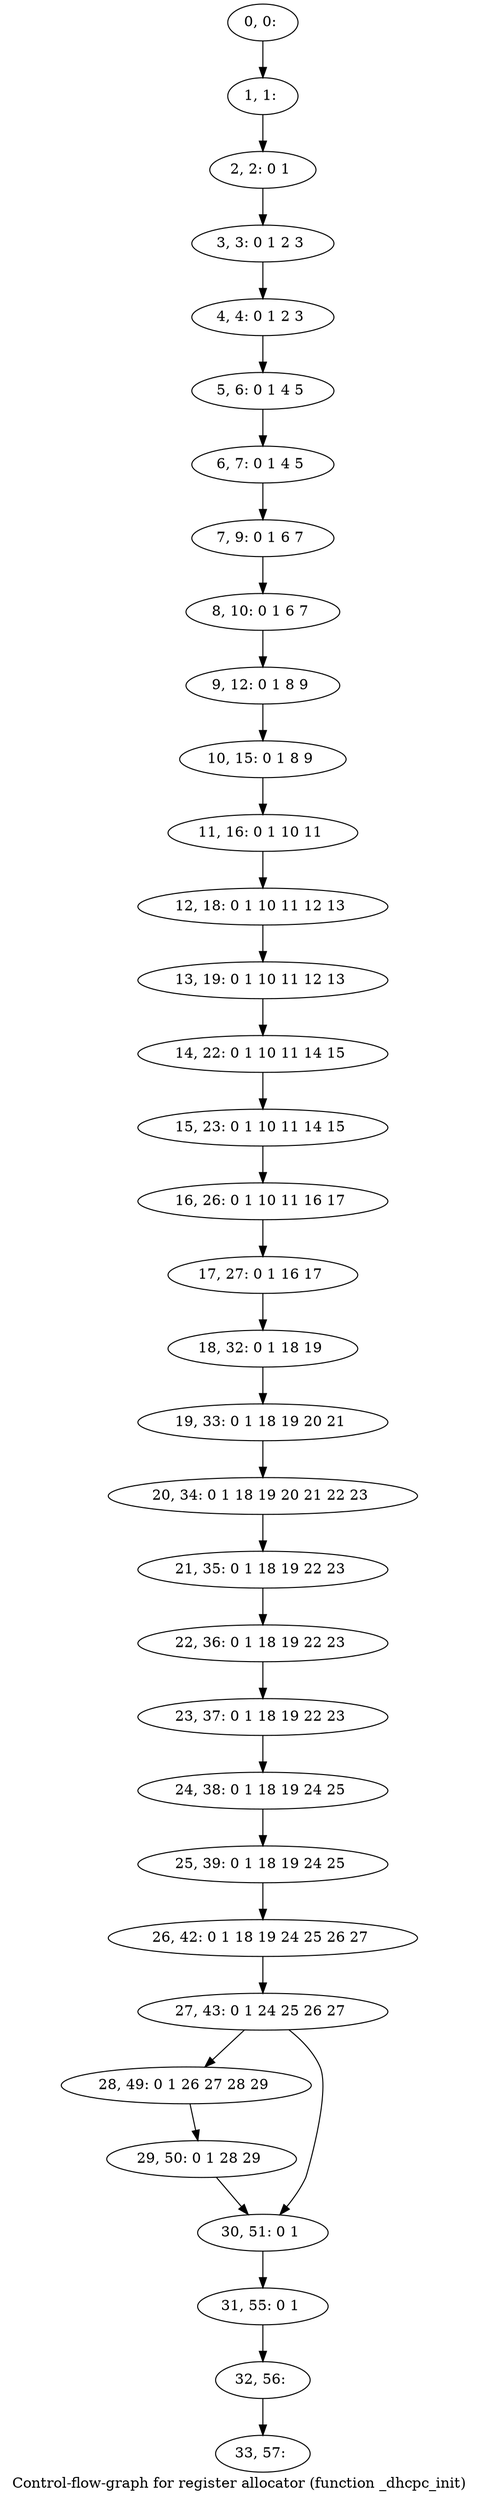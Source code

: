 digraph G {
graph [label="Control-flow-graph for register allocator (function _dhcpc_init)"]
0[label="0, 0: "];
1[label="1, 1: "];
2[label="2, 2: 0 1 "];
3[label="3, 3: 0 1 2 3 "];
4[label="4, 4: 0 1 2 3 "];
5[label="5, 6: 0 1 4 5 "];
6[label="6, 7: 0 1 4 5 "];
7[label="7, 9: 0 1 6 7 "];
8[label="8, 10: 0 1 6 7 "];
9[label="9, 12: 0 1 8 9 "];
10[label="10, 15: 0 1 8 9 "];
11[label="11, 16: 0 1 10 11 "];
12[label="12, 18: 0 1 10 11 12 13 "];
13[label="13, 19: 0 1 10 11 12 13 "];
14[label="14, 22: 0 1 10 11 14 15 "];
15[label="15, 23: 0 1 10 11 14 15 "];
16[label="16, 26: 0 1 10 11 16 17 "];
17[label="17, 27: 0 1 16 17 "];
18[label="18, 32: 0 1 18 19 "];
19[label="19, 33: 0 1 18 19 20 21 "];
20[label="20, 34: 0 1 18 19 20 21 22 23 "];
21[label="21, 35: 0 1 18 19 22 23 "];
22[label="22, 36: 0 1 18 19 22 23 "];
23[label="23, 37: 0 1 18 19 22 23 "];
24[label="24, 38: 0 1 18 19 24 25 "];
25[label="25, 39: 0 1 18 19 24 25 "];
26[label="26, 42: 0 1 18 19 24 25 26 27 "];
27[label="27, 43: 0 1 24 25 26 27 "];
28[label="28, 49: 0 1 26 27 28 29 "];
29[label="29, 50: 0 1 28 29 "];
30[label="30, 51: 0 1 "];
31[label="31, 55: 0 1 "];
32[label="32, 56: "];
33[label="33, 57: "];
0->1 ;
1->2 ;
2->3 ;
3->4 ;
4->5 ;
5->6 ;
6->7 ;
7->8 ;
8->9 ;
9->10 ;
10->11 ;
11->12 ;
12->13 ;
13->14 ;
14->15 ;
15->16 ;
16->17 ;
17->18 ;
18->19 ;
19->20 ;
20->21 ;
21->22 ;
22->23 ;
23->24 ;
24->25 ;
25->26 ;
26->27 ;
27->28 ;
27->30 ;
28->29 ;
29->30 ;
30->31 ;
31->32 ;
32->33 ;
}
